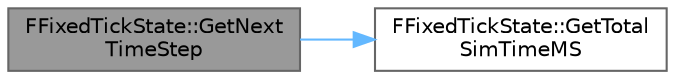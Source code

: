 digraph "FFixedTickState::GetNextTimeStep"
{
 // INTERACTIVE_SVG=YES
 // LATEX_PDF_SIZE
  bgcolor="transparent";
  edge [fontname=Helvetica,fontsize=10,labelfontname=Helvetica,labelfontsize=10];
  node [fontname=Helvetica,fontsize=10,shape=box,height=0.2,width=0.4];
  rankdir="LR";
  Node1 [id="Node000001",label="FFixedTickState::GetNext\lTimeStep",height=0.2,width=0.4,color="gray40", fillcolor="grey60", style="filled", fontcolor="black",tooltip=" "];
  Node1 -> Node2 [id="edge1_Node000001_Node000002",color="steelblue1",style="solid",tooltip=" "];
  Node2 [id="Node000002",label="FFixedTickState::GetTotal\lSimTimeMS",height=0.2,width=0.4,color="grey40", fillcolor="white", style="filled",URL="$d9/dc7/structFFixedTickState.html#ad27bfa867e5a78e86296244a4a9041f3",tooltip=" "];
}
